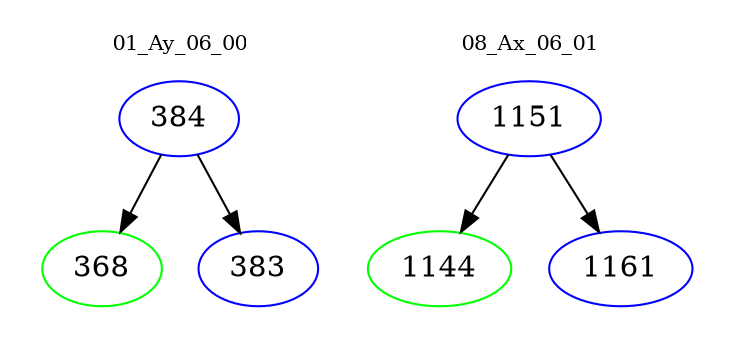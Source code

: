 digraph{
subgraph cluster_0 {
color = white
label = "01_Ay_06_00";
fontsize=10;
T0_384 [label="384", color="blue"]
T0_384 -> T0_368 [color="black"]
T0_368 [label="368", color="green"]
T0_384 -> T0_383 [color="black"]
T0_383 [label="383", color="blue"]
}
subgraph cluster_1 {
color = white
label = "08_Ax_06_01";
fontsize=10;
T1_1151 [label="1151", color="blue"]
T1_1151 -> T1_1144 [color="black"]
T1_1144 [label="1144", color="green"]
T1_1151 -> T1_1161 [color="black"]
T1_1161 [label="1161", color="blue"]
}
}
